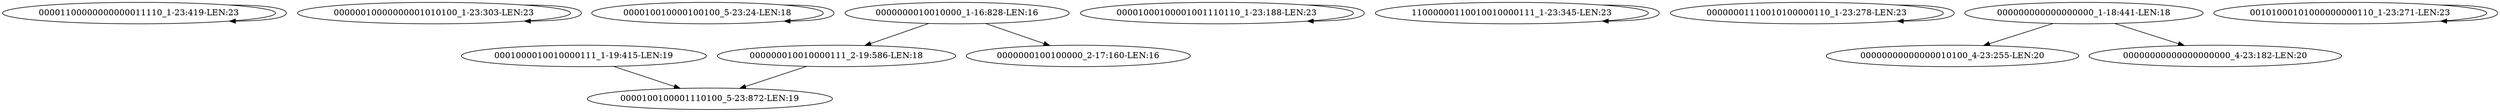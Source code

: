 digraph G {
    "00001100000000000011110_1-23:419-LEN:23" -> "00001100000000000011110_1-23:419-LEN:23";
    "00000010000000001010100_1-23:303-LEN:23" -> "00000010000000001010100_1-23:303-LEN:23";
    "000010010000100100_5-23:24-LEN:18" -> "000010010000100100_5-23:24-LEN:18";
    "000000010010000111_2-19:586-LEN:18" -> "0000100100001110100_5-23:872-LEN:19";
    "00001000100001001110110_1-23:188-LEN:23" -> "00001000100001001110110_1-23:188-LEN:23";
    "0000000010010000_1-16:828-LEN:16" -> "000000010010000111_2-19:586-LEN:18";
    "0000000010010000_1-16:828-LEN:16" -> "0000000100100000_2-17:160-LEN:16";
    "11000000110010010000111_1-23:345-LEN:23" -> "11000000110010010000111_1-23:345-LEN:23";
    "00000001110010100000110_1-23:278-LEN:23" -> "00000001110010100000110_1-23:278-LEN:23";
    "0001000010010000111_1-19:415-LEN:19" -> "0000100100001110100_5-23:872-LEN:19";
    "000000000000000000_1-18:441-LEN:18" -> "00000000000000010100_4-23:255-LEN:20";
    "000000000000000000_1-18:441-LEN:18" -> "00000000000000000000_4-23:182-LEN:20";
    "00101000101000000000110_1-23:271-LEN:23" -> "00101000101000000000110_1-23:271-LEN:23";
}

